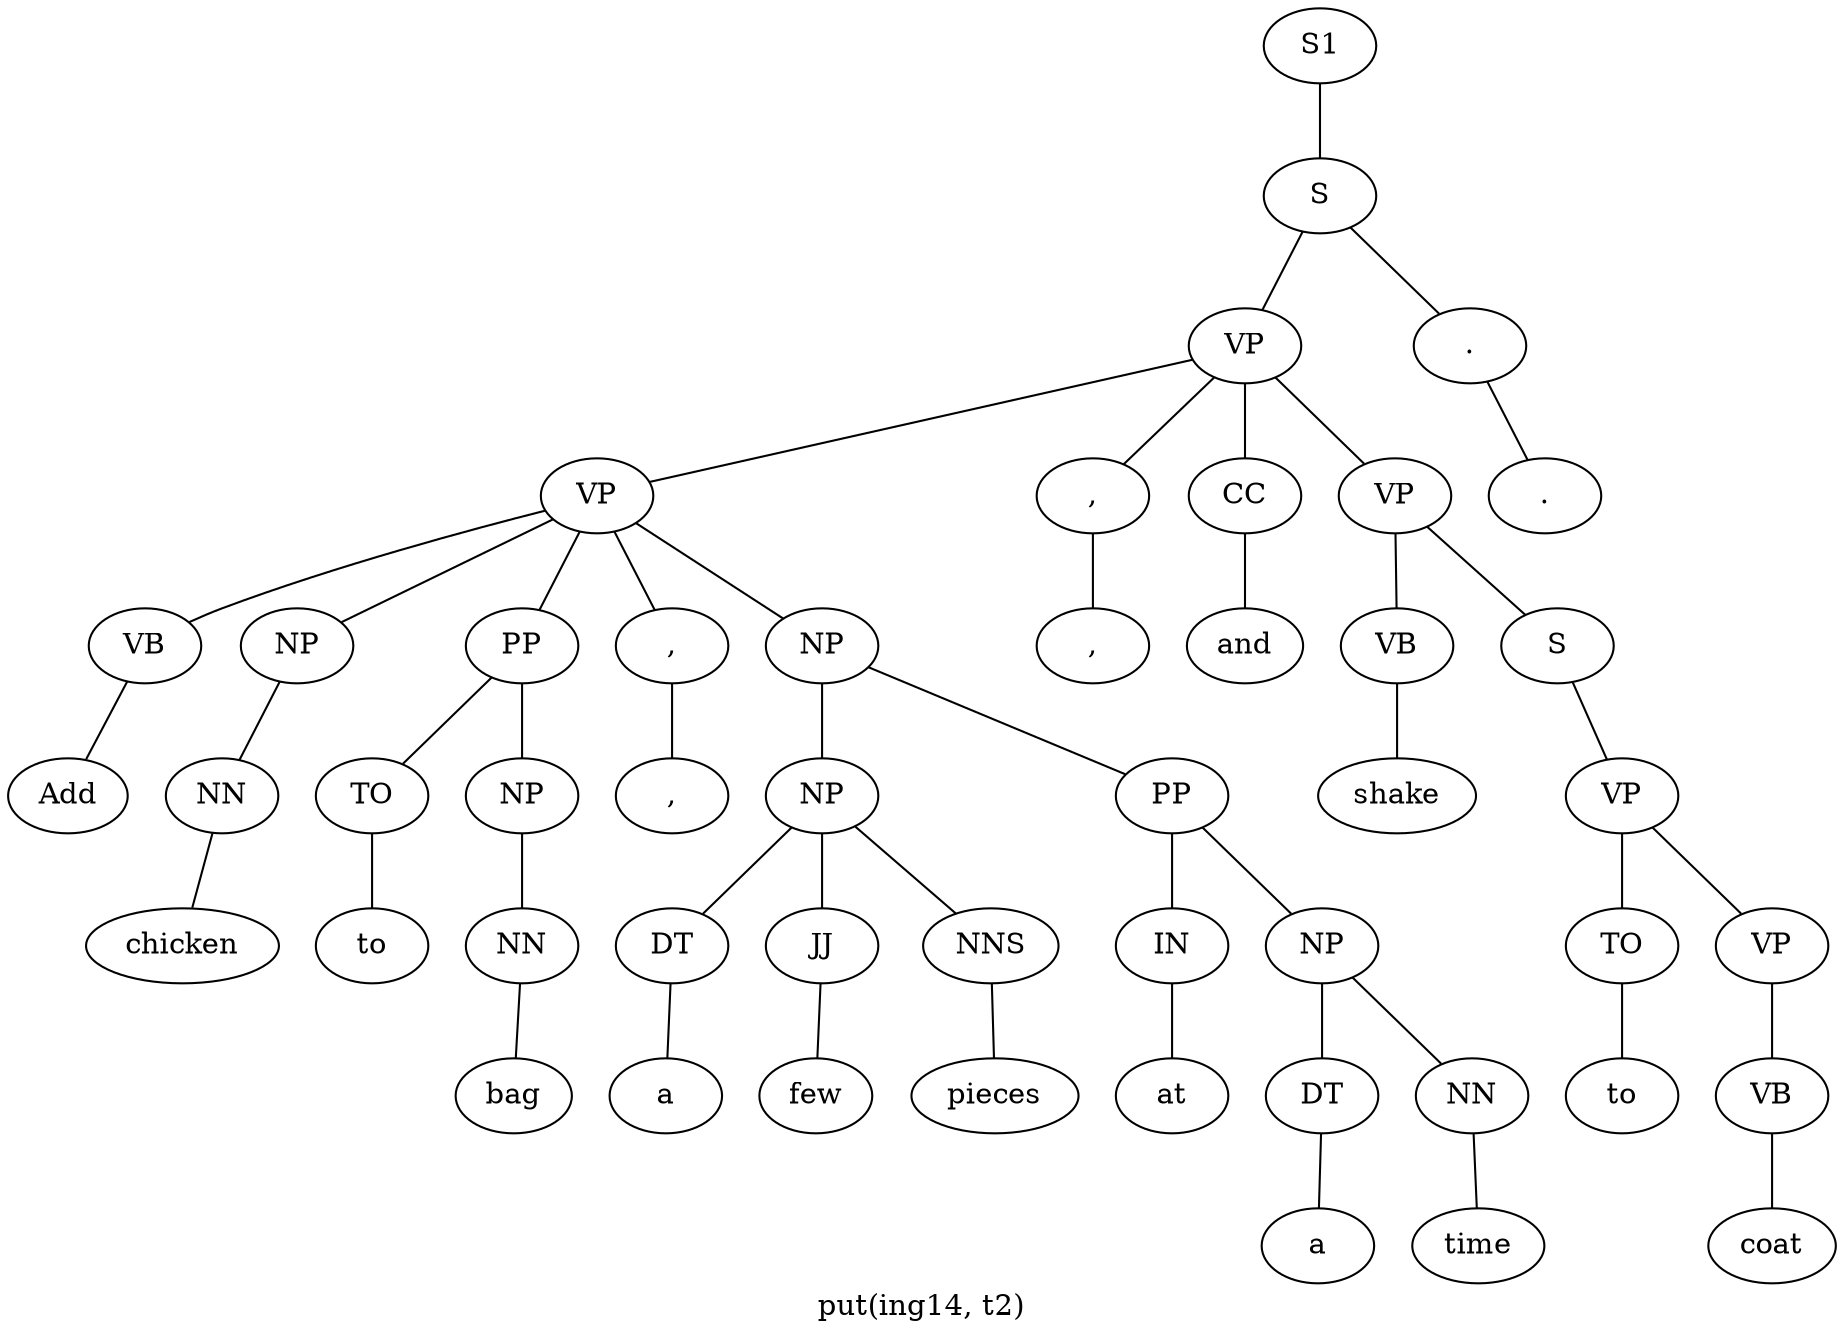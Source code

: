 graph SyntaxGraph {
	label = "put(ing14, t2)";
	Node0 [label="S1"];
	Node1 [label="S"];
	Node2 [label="VP"];
	Node3 [label="VP"];
	Node4 [label="VB"];
	Node5 [label="Add"];
	Node6 [label="NP"];
	Node7 [label="NN"];
	Node8 [label="chicken"];
	Node9 [label="PP"];
	Node10 [label="TO"];
	Node11 [label="to"];
	Node12 [label="NP"];
	Node13 [label="NN"];
	Node14 [label="bag"];
	Node15 [label=","];
	Node16 [label=","];
	Node17 [label="NP"];
	Node18 [label="NP"];
	Node19 [label="DT"];
	Node20 [label="a"];
	Node21 [label="JJ"];
	Node22 [label="few"];
	Node23 [label="NNS"];
	Node24 [label="pieces"];
	Node25 [label="PP"];
	Node26 [label="IN"];
	Node27 [label="at"];
	Node28 [label="NP"];
	Node29 [label="DT"];
	Node30 [label="a"];
	Node31 [label="NN"];
	Node32 [label="time"];
	Node33 [label=","];
	Node34 [label=","];
	Node35 [label="CC"];
	Node36 [label="and"];
	Node37 [label="VP"];
	Node38 [label="VB"];
	Node39 [label="shake"];
	Node40 [label="S"];
	Node41 [label="VP"];
	Node42 [label="TO"];
	Node43 [label="to"];
	Node44 [label="VP"];
	Node45 [label="VB"];
	Node46 [label="coat"];
	Node47 [label="."];
	Node48 [label="."];

	Node0 -- Node1;
	Node1 -- Node2;
	Node1 -- Node47;
	Node2 -- Node3;
	Node2 -- Node33;
	Node2 -- Node35;
	Node2 -- Node37;
	Node3 -- Node4;
	Node3 -- Node6;
	Node3 -- Node9;
	Node3 -- Node15;
	Node3 -- Node17;
	Node4 -- Node5;
	Node6 -- Node7;
	Node7 -- Node8;
	Node9 -- Node10;
	Node9 -- Node12;
	Node10 -- Node11;
	Node12 -- Node13;
	Node13 -- Node14;
	Node15 -- Node16;
	Node17 -- Node18;
	Node17 -- Node25;
	Node18 -- Node19;
	Node18 -- Node21;
	Node18 -- Node23;
	Node19 -- Node20;
	Node21 -- Node22;
	Node23 -- Node24;
	Node25 -- Node26;
	Node25 -- Node28;
	Node26 -- Node27;
	Node28 -- Node29;
	Node28 -- Node31;
	Node29 -- Node30;
	Node31 -- Node32;
	Node33 -- Node34;
	Node35 -- Node36;
	Node37 -- Node38;
	Node37 -- Node40;
	Node38 -- Node39;
	Node40 -- Node41;
	Node41 -- Node42;
	Node41 -- Node44;
	Node42 -- Node43;
	Node44 -- Node45;
	Node45 -- Node46;
	Node47 -- Node48;
}